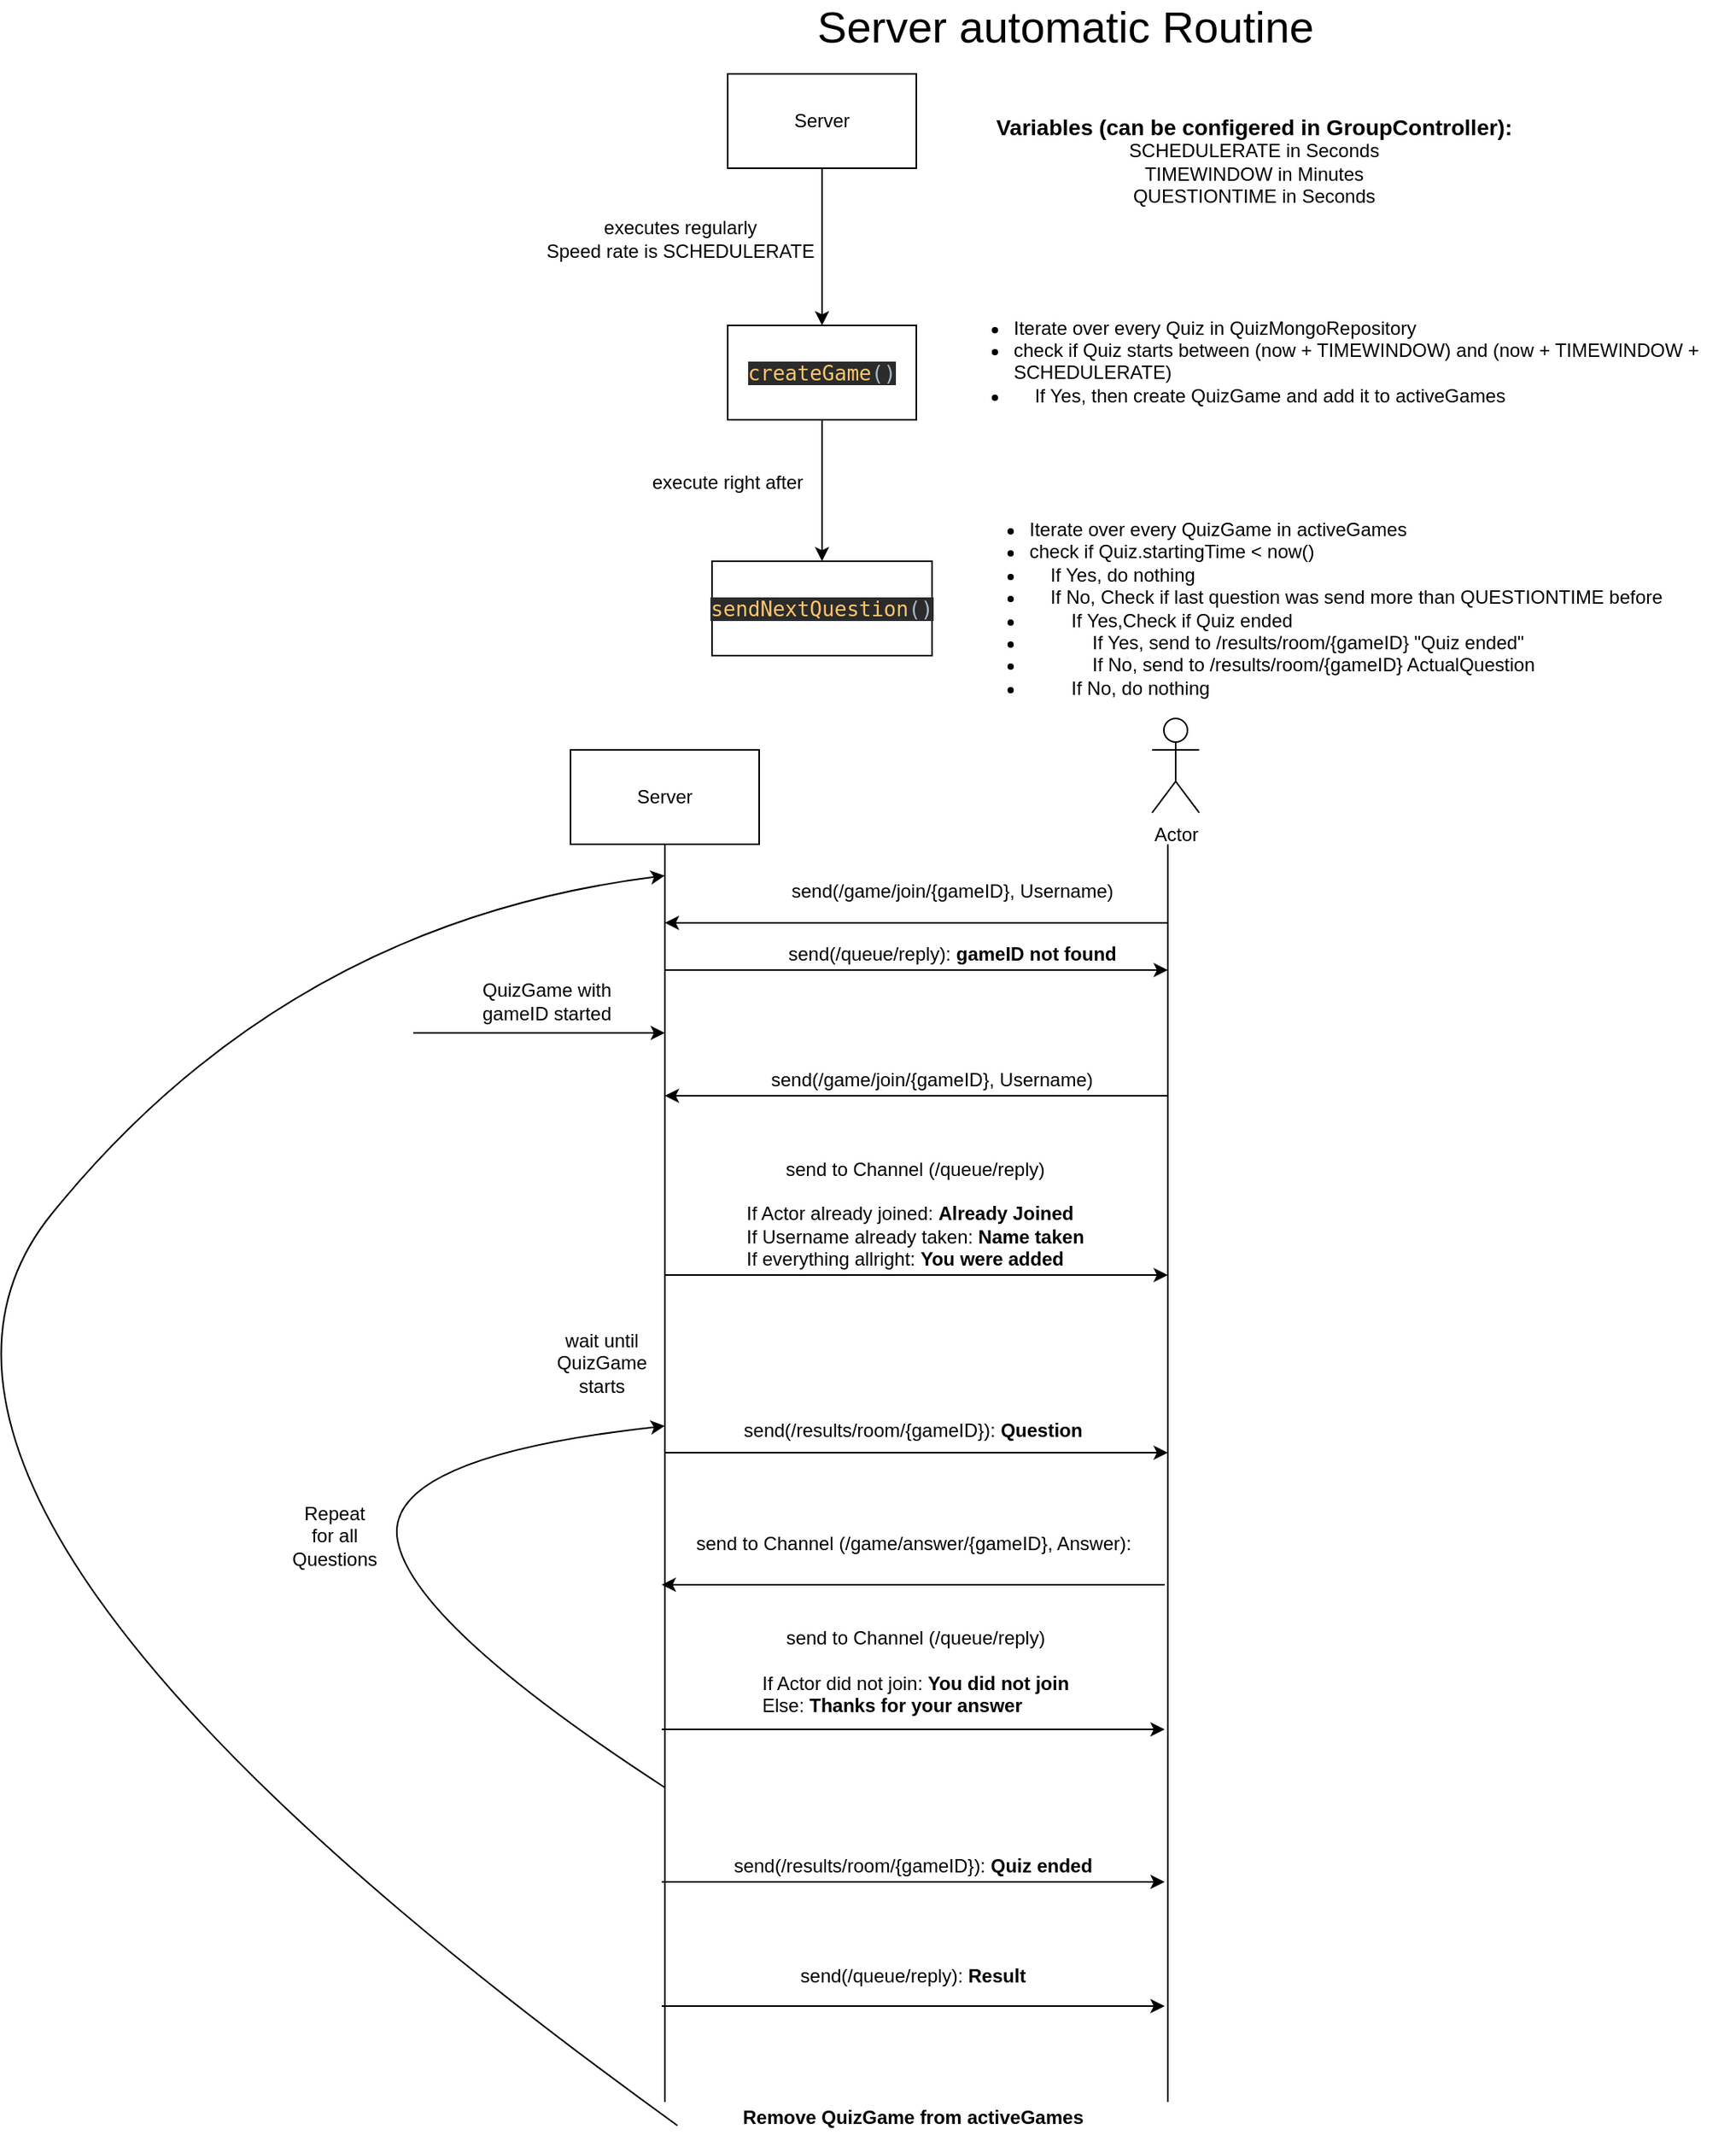 <mxfile version="13.9.9" type="device"><diagram id="9SB1gE6raT-Q63Cb3O-E" name="Page-1"><mxGraphModel dx="2249" dy="796" grid="1" gridSize="10" guides="1" tooltips="1" connect="1" arrows="1" fold="1" page="1" pageScale="1" pageWidth="827" pageHeight="1169" math="0" shadow="0"><root><mxCell id="0"/><mxCell id="1" parent="0"/><mxCell id="R7wKsBFlSt5Ge9Z1EtOT-1" value="Server" style="rounded=0;whiteSpace=wrap;html=1;" vertex="1" parent="1"><mxGeometry x="160" y="230" width="120" height="60" as="geometry"/></mxCell><mxCell id="R7wKsBFlSt5Ge9Z1EtOT-2" value="&lt;pre style=&quot;background-color: #2b2b2b ; color: #a9b7c6 ; font-family: &amp;#34;jetbrains mono&amp;#34; , monospace ; font-size: 9.8pt&quot;&gt;&lt;span style=&quot;color: #ffc66d&quot;&gt;createGame&lt;/span&gt;()&lt;/pre&gt;" style="rounded=0;whiteSpace=wrap;html=1;" vertex="1" parent="1"><mxGeometry x="160" y="390" width="120" height="60" as="geometry"/></mxCell><mxCell id="R7wKsBFlSt5Ge9Z1EtOT-3" value="" style="endArrow=classic;html=1;entryX=0.5;entryY=0;entryDx=0;entryDy=0;exitX=0.5;exitY=1;exitDx=0;exitDy=0;" edge="1" parent="1" source="R7wKsBFlSt5Ge9Z1EtOT-1" target="R7wKsBFlSt5Ge9Z1EtOT-2"><mxGeometry width="50" height="50" relative="1" as="geometry"><mxPoint x="340" y="400" as="sourcePoint"/><mxPoint x="390" y="350" as="targetPoint"/></mxGeometry></mxCell><mxCell id="R7wKsBFlSt5Ge9Z1EtOT-4" value="executes regularly &lt;br&gt;Speed rate is SCHEDULERATE &lt;br&gt;" style="text;html=1;strokeColor=none;fillColor=none;align=center;verticalAlign=middle;whiteSpace=wrap;rounded=0;" vertex="1" parent="1"><mxGeometry x="20" y="280" width="220" height="110" as="geometry"/></mxCell><mxCell id="R7wKsBFlSt5Ge9Z1EtOT-5" value="&lt;ul&gt;&lt;li&gt;Iterate over every Quiz in QuizMongoRepository&lt;/li&gt;&lt;li&gt;check if Quiz starts between (now + TIMEWINDOW) and (now + TIMEWINDOW + SCHEDULERATE)&lt;/li&gt;&lt;li&gt;&amp;nbsp; &amp;nbsp; If Yes, then create QuizGame and add it to activeGames&amp;nbsp;&lt;/li&gt;&lt;/ul&gt;&lt;div&gt;&lt;br&gt;&lt;/div&gt;" style="text;html=1;strokeColor=none;fillColor=none;align=left;verticalAlign=middle;whiteSpace=wrap;rounded=0;" vertex="1" parent="1"><mxGeometry x="300" y="390" width="490" height="60" as="geometry"/></mxCell><mxCell id="R7wKsBFlSt5Ge9Z1EtOT-6" value="" style="endArrow=classic;html=1;exitX=0.5;exitY=1;exitDx=0;exitDy=0;" edge="1" parent="1" source="R7wKsBFlSt5Ge9Z1EtOT-2" target="R7wKsBFlSt5Ge9Z1EtOT-7"><mxGeometry width="50" height="50" relative="1" as="geometry"><mxPoint x="270" y="500" as="sourcePoint"/><mxPoint x="300" y="550" as="targetPoint"/></mxGeometry></mxCell><mxCell id="R7wKsBFlSt5Ge9Z1EtOT-7" value="&lt;pre style=&quot;background-color: #2b2b2b ; color: #a9b7c6 ; font-family: &amp;#34;jetbrains mono&amp;#34; , monospace ; font-size: 9.8pt&quot;&gt;&lt;span style=&quot;color: #ffc66d&quot;&gt;sendNextQuestion&lt;/span&gt;()&lt;/pre&gt;" style="rounded=0;whiteSpace=wrap;html=1;" vertex="1" parent="1"><mxGeometry x="150" y="540" width="140" height="60" as="geometry"/></mxCell><mxCell id="R7wKsBFlSt5Ge9Z1EtOT-8" value="execute right after" style="text;html=1;strokeColor=none;fillColor=none;align=center;verticalAlign=middle;whiteSpace=wrap;rounded=0;" vertex="1" parent="1"><mxGeometry x="110" y="480" width="100" height="20" as="geometry"/></mxCell><mxCell id="R7wKsBFlSt5Ge9Z1EtOT-9" value="&lt;ul&gt;&lt;li&gt;Iterate over every QuizGame in activeGames&lt;/li&gt;&lt;li&gt;check if Quiz.startingTime &amp;lt; now()&lt;/li&gt;&lt;li&gt;&amp;nbsp; &amp;nbsp; If Yes, do nothing&lt;/li&gt;&lt;li&gt;&amp;nbsp; &amp;nbsp; If No, Check if last question was send more than QUESTIONTIME before&lt;/li&gt;&lt;li&gt;&amp;nbsp; &amp;nbsp; &amp;nbsp; &amp;nbsp; If Yes,Check if Quiz ended&lt;/li&gt;&lt;li&gt;&amp;nbsp; &amp;nbsp; &amp;nbsp; &amp;nbsp; &amp;nbsp; &amp;nbsp; If Yes, send to&amp;nbsp;/results/room/{gameID} &quot;Quiz ended&quot;&lt;/li&gt;&lt;li&gt;&amp;nbsp; &amp;nbsp; &amp;nbsp; &amp;nbsp; &amp;nbsp; &amp;nbsp; If No, send to /results/room/{gameID} ActualQuestion&lt;/li&gt;&lt;li&gt;&amp;nbsp; &amp;nbsp; &amp;nbsp; &amp;nbsp; If No, do nothing&lt;/li&gt;&lt;/ul&gt;" style="text;html=1;strokeColor=none;fillColor=none;align=left;verticalAlign=middle;whiteSpace=wrap;rounded=0;" vertex="1" parent="1"><mxGeometry x="310" y="520" width="490" height="100" as="geometry"/></mxCell><mxCell id="R7wKsBFlSt5Ge9Z1EtOT-10" value="&lt;font style=&quot;font-size: 28px&quot;&gt;Server automatic Routine&lt;/font&gt;" style="text;html=1;strokeColor=none;fillColor=none;align=center;verticalAlign=middle;whiteSpace=wrap;rounded=0;" vertex="1" parent="1"><mxGeometry x="190" y="190" width="370" height="20" as="geometry"/></mxCell><mxCell id="R7wKsBFlSt5Ge9Z1EtOT-11" value="&lt;font style=&quot;font-size: 14px&quot;&gt;&lt;b&gt;Variables (can be configered in GroupController):&lt;/b&gt;&lt;/font&gt;&lt;br&gt;SCHEDULERATE in Seconds&lt;br&gt;TIMEWINDOW in Minutes&lt;br&gt;QUESTIONTIME in Seconds" style="text;html=1;strokeColor=none;fillColor=none;align=center;verticalAlign=middle;whiteSpace=wrap;rounded=0;" vertex="1" parent="1"><mxGeometry x="300" y="240" width="390" height="90" as="geometry"/></mxCell><mxCell id="R7wKsBFlSt5Ge9Z1EtOT-12" value="" style="endArrow=none;html=1;" edge="1" parent="1"><mxGeometry width="50" height="50" relative="1" as="geometry"><mxPoint x="120" y="1520" as="sourcePoint"/><mxPoint x="120" y="720" as="targetPoint"/></mxGeometry></mxCell><mxCell id="R7wKsBFlSt5Ge9Z1EtOT-13" value="Actor" style="shape=umlActor;verticalLabelPosition=bottom;verticalAlign=top;html=1;outlineConnect=0;" vertex="1" parent="1"><mxGeometry x="430" y="640" width="30" height="60" as="geometry"/></mxCell><mxCell id="R7wKsBFlSt5Ge9Z1EtOT-14" value="" style="endArrow=none;html=1;" edge="1" parent="1"><mxGeometry width="50" height="50" relative="1" as="geometry"><mxPoint x="440" y="1520" as="sourcePoint"/><mxPoint x="440" y="720" as="targetPoint"/></mxGeometry></mxCell><mxCell id="R7wKsBFlSt5Ge9Z1EtOT-15" value="Server" style="rounded=0;whiteSpace=wrap;html=1;" vertex="1" parent="1"><mxGeometry x="60" y="660" width="120" height="60" as="geometry"/></mxCell><mxCell id="R7wKsBFlSt5Ge9Z1EtOT-16" value="" style="endArrow=classic;html=1;" edge="1" parent="1"><mxGeometry width="50" height="50" relative="1" as="geometry"><mxPoint x="-40" y="840" as="sourcePoint"/><mxPoint x="120" y="840" as="targetPoint"/></mxGeometry></mxCell><mxCell id="R7wKsBFlSt5Ge9Z1EtOT-17" value="QuizGame with gameID started" style="text;html=1;strokeColor=none;fillColor=none;align=center;verticalAlign=middle;whiteSpace=wrap;rounded=0;" vertex="1" parent="1"><mxGeometry x="-10" y="800" width="110" height="40" as="geometry"/></mxCell><mxCell id="R7wKsBFlSt5Ge9Z1EtOT-18" value="" style="endArrow=classic;html=1;" edge="1" parent="1"><mxGeometry width="50" height="50" relative="1" as="geometry"><mxPoint x="440" y="770" as="sourcePoint"/><mxPoint x="120" y="770" as="targetPoint"/></mxGeometry></mxCell><mxCell id="R7wKsBFlSt5Ge9Z1EtOT-19" value="send(/game/join/{gameID}, Username)" style="text;html=1;strokeColor=none;fillColor=none;align=center;verticalAlign=middle;whiteSpace=wrap;rounded=0;" vertex="1" parent="1"><mxGeometry x="193" y="740" width="220" height="20" as="geometry"/></mxCell><mxCell id="R7wKsBFlSt5Ge9Z1EtOT-20" value="" style="endArrow=classic;html=1;" edge="1" parent="1"><mxGeometry width="50" height="50" relative="1" as="geometry"><mxPoint x="120" y="800" as="sourcePoint"/><mxPoint x="440" y="800" as="targetPoint"/></mxGeometry></mxCell><mxCell id="R7wKsBFlSt5Ge9Z1EtOT-21" value="send(/queue/reply): &lt;b&gt;gameID not found&lt;/b&gt;" style="text;html=1;strokeColor=none;fillColor=none;align=center;verticalAlign=middle;whiteSpace=wrap;rounded=0;" vertex="1" parent="1"><mxGeometry x="188" y="780" width="230" height="20" as="geometry"/></mxCell><mxCell id="R7wKsBFlSt5Ge9Z1EtOT-22" value="" style="endArrow=classic;html=1;" edge="1" parent="1"><mxGeometry width="50" height="50" relative="1" as="geometry"><mxPoint x="440" y="880" as="sourcePoint"/><mxPoint x="120" y="880" as="targetPoint"/></mxGeometry></mxCell><mxCell id="R7wKsBFlSt5Ge9Z1EtOT-23" value="send(/game/join/{gameID}, Username)" style="text;html=1;strokeColor=none;fillColor=none;align=center;verticalAlign=middle;whiteSpace=wrap;rounded=0;" vertex="1" parent="1"><mxGeometry x="180" y="860" width="220" height="20" as="geometry"/></mxCell><mxCell id="R7wKsBFlSt5Ge9Z1EtOT-24" value="" style="endArrow=classic;html=1;" edge="1" parent="1"><mxGeometry width="50" height="50" relative="1" as="geometry"><mxPoint x="120" y="994" as="sourcePoint"/><mxPoint x="440" y="994" as="targetPoint"/></mxGeometry></mxCell><mxCell id="R7wKsBFlSt5Ge9Z1EtOT-25" value="&lt;div style=&quot;text-align: center&quot;&gt;&lt;span&gt;send to Channel (/queue/reply)&lt;/span&gt;&lt;/div&gt;&lt;div style=&quot;text-align: center&quot;&gt;&lt;span&gt;&lt;br&gt;&lt;/span&gt;&lt;/div&gt;&lt;div&gt;If Actor already joined: &lt;b&gt;Already Joined&lt;/b&gt;&lt;/div&gt;&lt;div&gt;If Username already taken: &lt;b&gt;Name taken&lt;/b&gt;&lt;/div&gt;&lt;div&gt;If everything allright: &lt;b&gt;You were added&lt;/b&gt;&lt;/div&gt;" style="text;html=1;strokeColor=none;fillColor=none;align=left;verticalAlign=middle;whiteSpace=wrap;rounded=0;" vertex="1" parent="1"><mxGeometry x="170" y="920" width="230" height="70" as="geometry"/></mxCell><mxCell id="R7wKsBFlSt5Ge9Z1EtOT-27" value="wait until QuizGame starts" style="text;html=1;strokeColor=none;fillColor=none;align=center;verticalAlign=middle;whiteSpace=wrap;rounded=0;" vertex="1" parent="1"><mxGeometry x="40" y="1030" width="80" height="40" as="geometry"/></mxCell><mxCell id="R7wKsBFlSt5Ge9Z1EtOT-28" value="" style="endArrow=classic;html=1;" edge="1" parent="1"><mxGeometry width="50" height="50" relative="1" as="geometry"><mxPoint x="120" y="1107" as="sourcePoint"/><mxPoint x="440" y="1107" as="targetPoint"/></mxGeometry></mxCell><mxCell id="R7wKsBFlSt5Ge9Z1EtOT-30" value="send(/results/room/{gameID}): &lt;b&gt;Question&lt;/b&gt;" style="text;html=1;strokeColor=none;fillColor=none;align=center;verticalAlign=middle;whiteSpace=wrap;rounded=0;" vertex="1" parent="1"><mxGeometry x="138" y="1083" width="280" height="20" as="geometry"/></mxCell><mxCell id="R7wKsBFlSt5Ge9Z1EtOT-31" value="" style="endArrow=classic;html=1;" edge="1" parent="1"><mxGeometry width="50" height="50" relative="1" as="geometry"><mxPoint x="438" y="1191" as="sourcePoint"/><mxPoint x="118" y="1191" as="targetPoint"/></mxGeometry></mxCell><mxCell id="R7wKsBFlSt5Ge9Z1EtOT-32" value="&lt;div style=&quot;text-align: center&quot;&gt;&lt;span&gt;send to Channel (/game/answer/{gameID}, Answer):&amp;nbsp;&lt;/span&gt;&lt;/div&gt;" style="text;html=1;strokeColor=none;fillColor=none;align=left;verticalAlign=middle;whiteSpace=wrap;rounded=0;" vertex="1" parent="1"><mxGeometry x="138" y="1150" width="302" height="30" as="geometry"/></mxCell><mxCell id="R7wKsBFlSt5Ge9Z1EtOT-33" value="" style="endArrow=classic;html=1;" edge="1" parent="1"><mxGeometry width="50" height="50" relative="1" as="geometry"><mxPoint x="118" y="1283" as="sourcePoint"/><mxPoint x="438" y="1283" as="targetPoint"/></mxGeometry></mxCell><mxCell id="R7wKsBFlSt5Ge9Z1EtOT-34" value="&lt;div style=&quot;text-align: center&quot;&gt;&lt;span&gt;send to Channel (/queue/reply)&lt;/span&gt;&lt;/div&gt;&lt;div style=&quot;text-align: center&quot;&gt;&lt;span&gt;&lt;br&gt;&lt;/span&gt;&lt;/div&gt;&lt;div&gt;If Actor did not join: &lt;b&gt;You did not join&lt;/b&gt;&lt;/div&gt;&lt;div&gt;Else: &lt;b&gt;Thanks for your answer&lt;/b&gt;&lt;/div&gt;" style="text;html=1;strokeColor=none;fillColor=none;align=left;verticalAlign=middle;whiteSpace=wrap;rounded=0;" vertex="1" parent="1"><mxGeometry x="180" y="1216" width="230" height="60" as="geometry"/></mxCell><mxCell id="R7wKsBFlSt5Ge9Z1EtOT-36" value="" style="curved=1;endArrow=classic;html=1;" edge="1" parent="1"><mxGeometry width="50" height="50" relative="1" as="geometry"><mxPoint x="120" y="1320" as="sourcePoint"/><mxPoint x="120" y="1090" as="targetPoint"/><Array as="points"><mxPoint x="-40" y="1216"/><mxPoint x="-60" y="1110"/></Array></mxGeometry></mxCell><mxCell id="R7wKsBFlSt5Ge9Z1EtOT-37" value="Repeat for all Questions" style="text;html=1;strokeColor=none;fillColor=none;align=center;verticalAlign=middle;whiteSpace=wrap;rounded=0;" vertex="1" parent="1"><mxGeometry x="-110" y="1150" width="40" height="20" as="geometry"/></mxCell><mxCell id="R7wKsBFlSt5Ge9Z1EtOT-38" value="" style="endArrow=classic;html=1;" edge="1" parent="1"><mxGeometry width="50" height="50" relative="1" as="geometry"><mxPoint x="118" y="1380" as="sourcePoint"/><mxPoint x="438" y="1380" as="targetPoint"/></mxGeometry></mxCell><mxCell id="R7wKsBFlSt5Ge9Z1EtOT-39" value="send(/results/room/{gameID}): &lt;b&gt;Quiz ended&lt;/b&gt;" style="text;html=1;strokeColor=none;fillColor=none;align=center;verticalAlign=middle;whiteSpace=wrap;rounded=0;" vertex="1" parent="1"><mxGeometry x="138" y="1360" width="280" height="20" as="geometry"/></mxCell><mxCell id="R7wKsBFlSt5Ge9Z1EtOT-40" value="" style="endArrow=classic;html=1;" edge="1" parent="1"><mxGeometry width="50" height="50" relative="1" as="geometry"><mxPoint x="118" y="1459" as="sourcePoint"/><mxPoint x="438" y="1459" as="targetPoint"/></mxGeometry></mxCell><mxCell id="R7wKsBFlSt5Ge9Z1EtOT-41" value="send(/queue/reply): &lt;b&gt;Result&lt;/b&gt;" style="text;html=1;strokeColor=none;fillColor=none;align=center;verticalAlign=middle;whiteSpace=wrap;rounded=0;" vertex="1" parent="1"><mxGeometry x="138" y="1430" width="280" height="20" as="geometry"/></mxCell><mxCell id="R7wKsBFlSt5Ge9Z1EtOT-42" value="&lt;b&gt;Remove QuizGame from activeGames&lt;/b&gt;" style="text;html=1;strokeColor=none;fillColor=none;align=center;verticalAlign=middle;whiteSpace=wrap;rounded=0;" vertex="1" parent="1"><mxGeometry x="128" y="1520" width="300" height="20" as="geometry"/></mxCell><mxCell id="R7wKsBFlSt5Ge9Z1EtOT-43" value="" style="curved=1;endArrow=classic;html=1;exitX=0;exitY=0.75;exitDx=0;exitDy=0;" edge="1" parent="1" source="R7wKsBFlSt5Ge9Z1EtOT-42"><mxGeometry width="50" height="50" relative="1" as="geometry"><mxPoint x="310" y="1280" as="sourcePoint"/><mxPoint x="120" y="740" as="targetPoint"/><Array as="points"><mxPoint x="-420" y="1140"/><mxPoint x="-120" y="770"/></Array></mxGeometry></mxCell></root></mxGraphModel></diagram></mxfile>